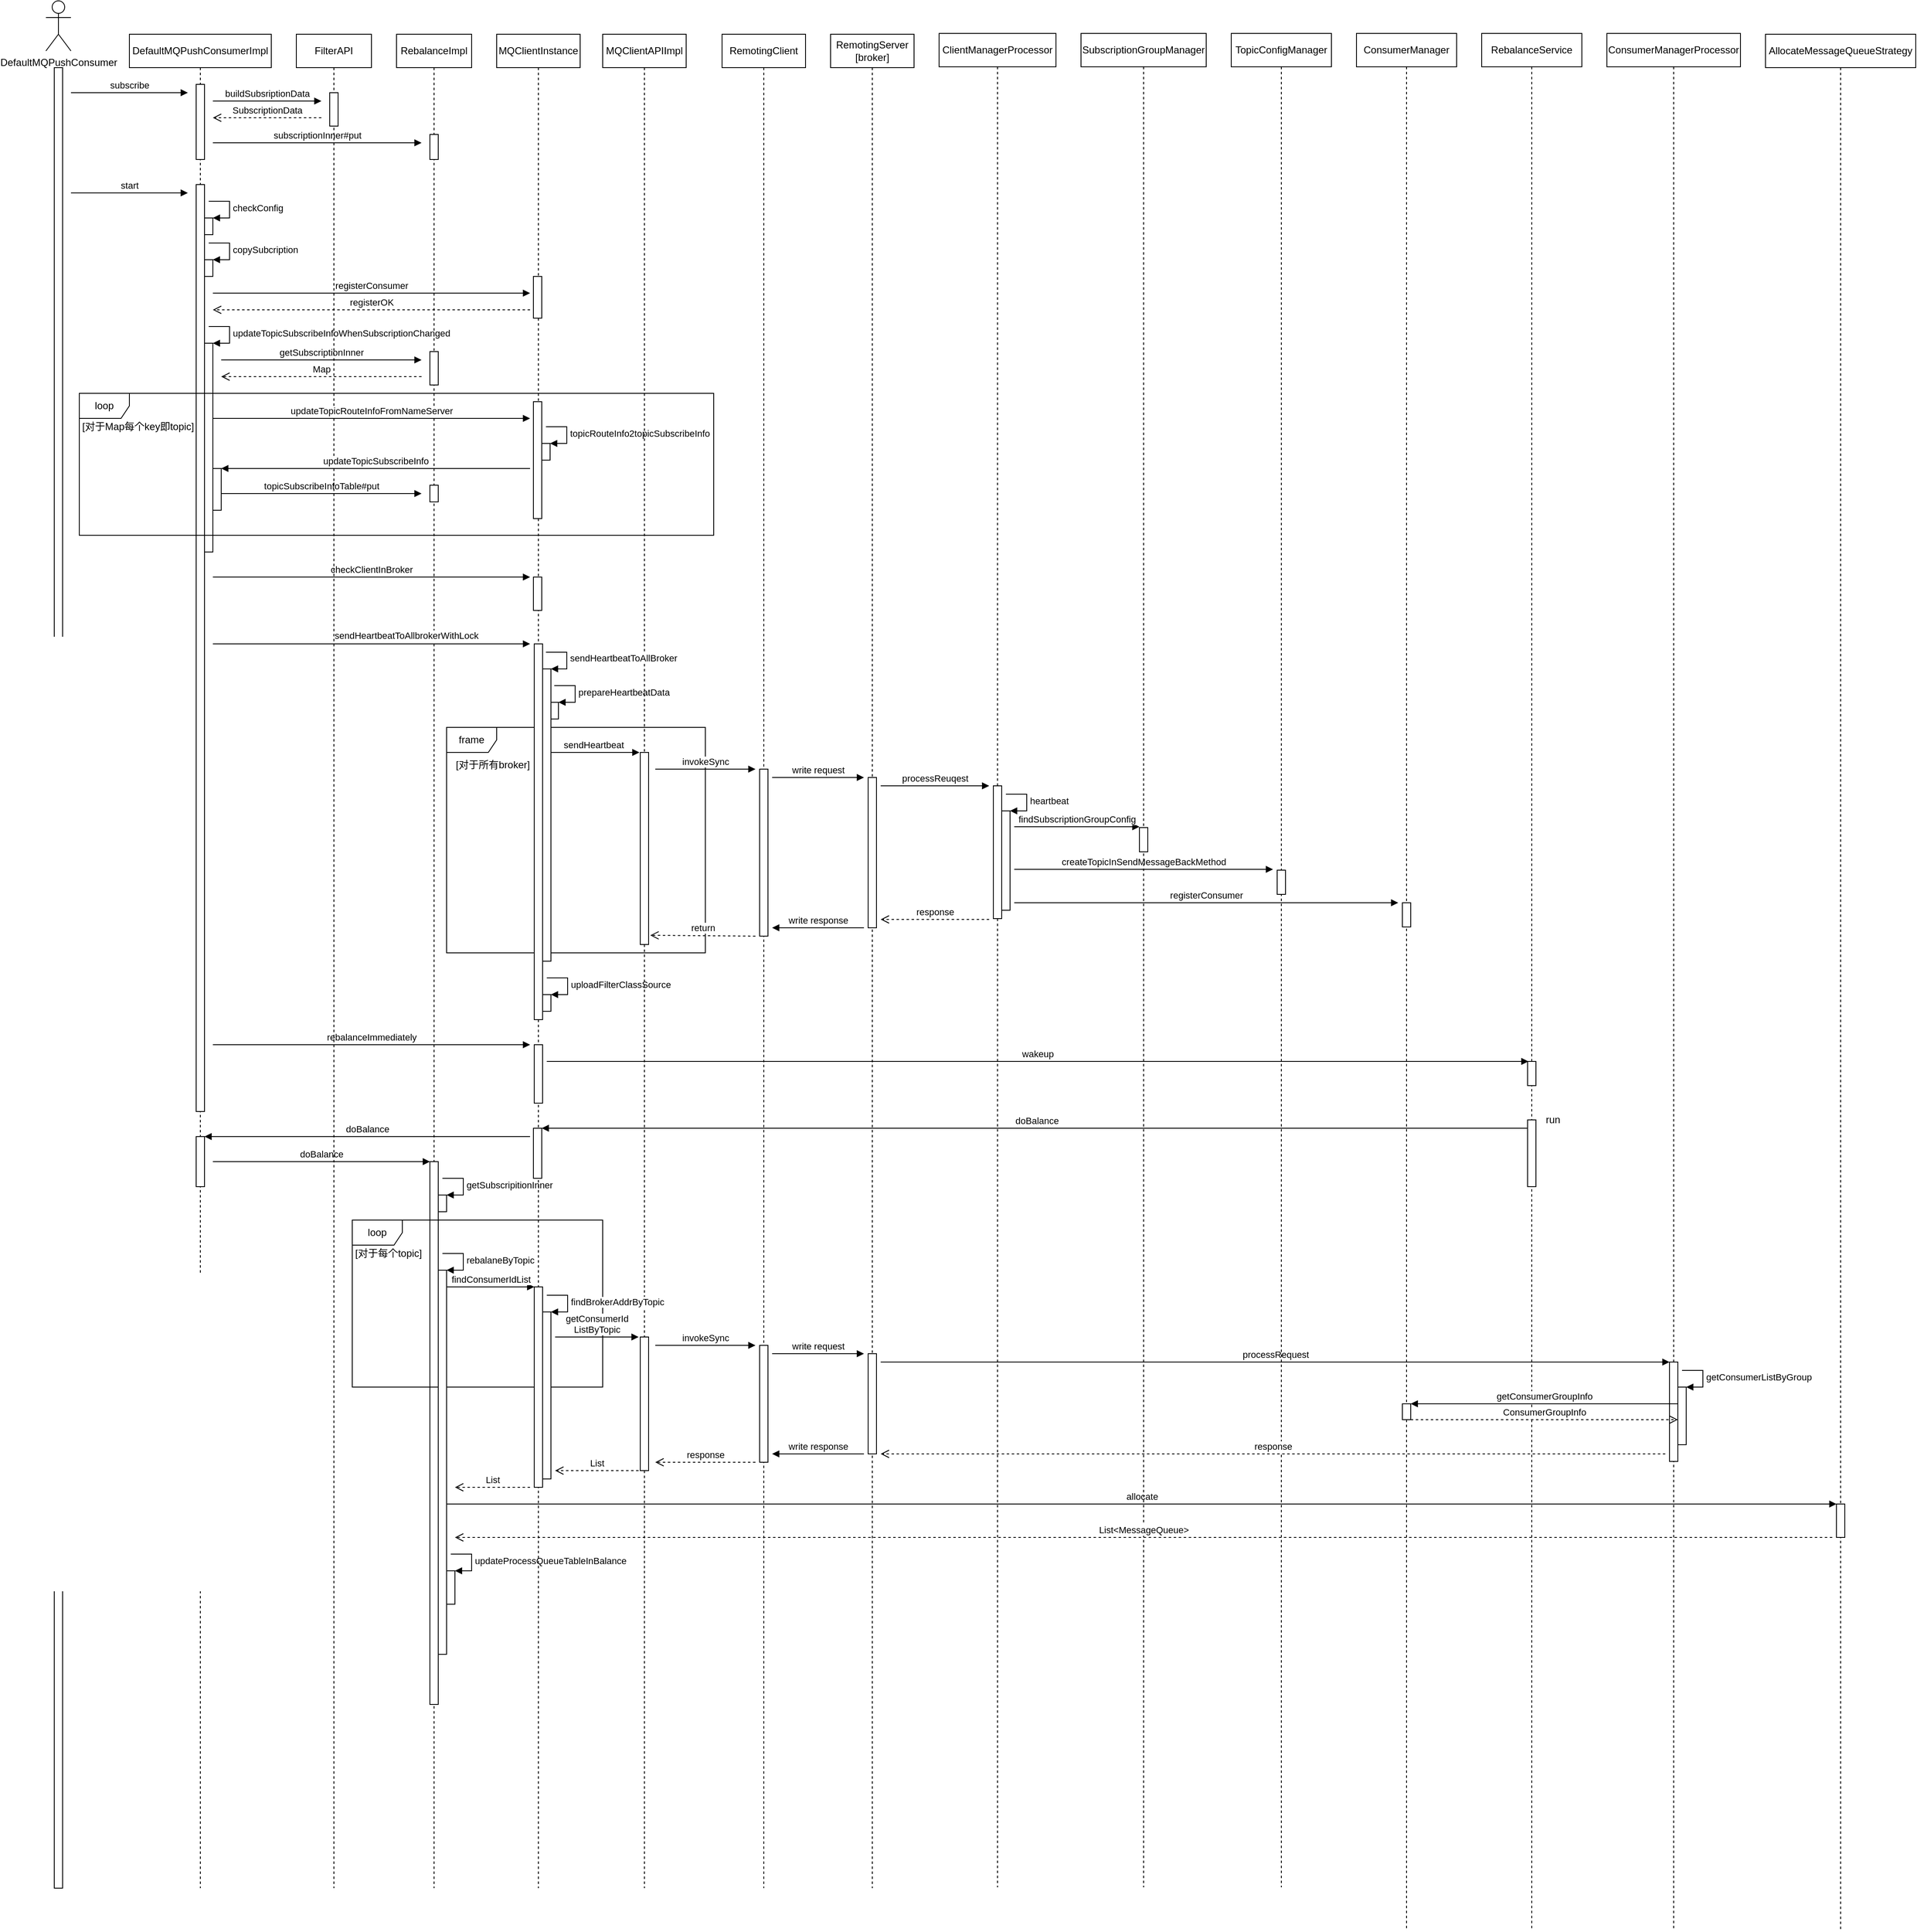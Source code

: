 <mxfile version="12.3.2" type="device" pages="1"><diagram id="qMrJ2ciNisaKHRZUccpr" name="Page-1"><mxGraphModel dx="946" dy="725" grid="1" gridSize="10" guides="1" tooltips="1" connect="1" arrows="1" fold="1" page="1" pageScale="1" pageWidth="827" pageHeight="1169" math="0" shadow="0"><root><mxCell id="0"/><mxCell id="1" parent="0"/><mxCell id="V65h1eaVJzSKXIZ4tf72-1" value="DefaultMQPushConsumer" style="shape=umlActor;verticalLabelPosition=bottom;labelBackgroundColor=#ffffff;verticalAlign=top;html=1;" vertex="1" parent="1"><mxGeometry x="60" y="20" width="30" height="60" as="geometry"/></mxCell><mxCell id="V65h1eaVJzSKXIZ4tf72-4" value="" style="html=1;points=[];perimeter=orthogonalPerimeter;" vertex="1" parent="1"><mxGeometry x="70" y="100" width="10" height="2180" as="geometry"/></mxCell><mxCell id="V65h1eaVJzSKXIZ4tf72-5" value="&lt;span style=&quot;white-space: nowrap ; background-color: rgb(255 , 255 , 255)&quot;&gt;DefaultMQPushConsumerImpl&lt;/span&gt;" style="shape=umlLifeline;perimeter=lifelinePerimeter;whiteSpace=wrap;html=1;container=1;collapsible=0;recursiveResize=0;outlineConnect=0;" vertex="1" parent="1"><mxGeometry x="160" y="60" width="170" height="2220" as="geometry"/></mxCell><mxCell id="V65h1eaVJzSKXIZ4tf72-7" value="" style="html=1;points=[];perimeter=orthogonalPerimeter;" vertex="1" parent="V65h1eaVJzSKXIZ4tf72-5"><mxGeometry x="80" y="60" width="10" height="90" as="geometry"/></mxCell><mxCell id="V65h1eaVJzSKXIZ4tf72-10" value="buildSubsriptionData" style="html=1;verticalAlign=bottom;endArrow=block;" edge="1" parent="V65h1eaVJzSKXIZ4tf72-5"><mxGeometry width="80" relative="1" as="geometry"><mxPoint x="100" y="80" as="sourcePoint"/><mxPoint x="230" y="80" as="targetPoint"/></mxGeometry></mxCell><mxCell id="V65h1eaVJzSKXIZ4tf72-11" value="SubscriptionData" style="html=1;verticalAlign=bottom;endArrow=open;dashed=1;endSize=8;" edge="1" parent="V65h1eaVJzSKXIZ4tf72-5"><mxGeometry relative="1" as="geometry"><mxPoint x="230" y="100" as="sourcePoint"/><mxPoint x="100" y="100" as="targetPoint"/></mxGeometry></mxCell><mxCell id="V65h1eaVJzSKXIZ4tf72-14" value="subscriptionInner#put" style="html=1;verticalAlign=bottom;endArrow=block;" edge="1" parent="V65h1eaVJzSKXIZ4tf72-5"><mxGeometry width="80" relative="1" as="geometry"><mxPoint x="100" y="130" as="sourcePoint"/><mxPoint x="350" y="130" as="targetPoint"/></mxGeometry></mxCell><mxCell id="V65h1eaVJzSKXIZ4tf72-15" value="" style="html=1;points=[];perimeter=orthogonalPerimeter;" vertex="1" parent="V65h1eaVJzSKXIZ4tf72-5"><mxGeometry x="80" y="180" width="10" height="1110" as="geometry"/></mxCell><mxCell id="V65h1eaVJzSKXIZ4tf72-17" value="" style="html=1;points=[];perimeter=orthogonalPerimeter;" vertex="1" parent="V65h1eaVJzSKXIZ4tf72-5"><mxGeometry x="90" y="220" width="10" height="20" as="geometry"/></mxCell><mxCell id="V65h1eaVJzSKXIZ4tf72-18" value="checkConfig" style="edgeStyle=orthogonalEdgeStyle;html=1;align=left;spacingLeft=2;endArrow=block;rounded=0;entryX=1;entryY=0;" edge="1" target="V65h1eaVJzSKXIZ4tf72-17" parent="V65h1eaVJzSKXIZ4tf72-5"><mxGeometry relative="1" as="geometry"><mxPoint x="95" y="200" as="sourcePoint"/><Array as="points"><mxPoint x="120" y="200"/></Array></mxGeometry></mxCell><mxCell id="V65h1eaVJzSKXIZ4tf72-19" value="" style="html=1;points=[];perimeter=orthogonalPerimeter;" vertex="1" parent="V65h1eaVJzSKXIZ4tf72-5"><mxGeometry x="90" y="270" width="10" height="20" as="geometry"/></mxCell><mxCell id="V65h1eaVJzSKXIZ4tf72-20" value="copySubcription" style="edgeStyle=orthogonalEdgeStyle;html=1;align=left;spacingLeft=2;endArrow=block;rounded=0;entryX=1;entryY=0;" edge="1" target="V65h1eaVJzSKXIZ4tf72-19" parent="V65h1eaVJzSKXIZ4tf72-5"><mxGeometry relative="1" as="geometry"><mxPoint x="95" y="250" as="sourcePoint"/><Array as="points"><mxPoint x="120" y="250"/></Array></mxGeometry></mxCell><mxCell id="V65h1eaVJzSKXIZ4tf72-27" value="registerConsumer" style="html=1;verticalAlign=bottom;endArrow=block;" edge="1" parent="V65h1eaVJzSKXIZ4tf72-5"><mxGeometry width="80" relative="1" as="geometry"><mxPoint x="100" y="310" as="sourcePoint"/><mxPoint x="480" y="310" as="targetPoint"/></mxGeometry></mxCell><mxCell id="V65h1eaVJzSKXIZ4tf72-29" value="" style="html=1;points=[];perimeter=orthogonalPerimeter;" vertex="1" parent="V65h1eaVJzSKXIZ4tf72-5"><mxGeometry x="90" y="370" width="10" height="250" as="geometry"/></mxCell><mxCell id="V65h1eaVJzSKXIZ4tf72-30" value="updateTopicSubscribeInfoWhenSubscriptionChanged" style="edgeStyle=orthogonalEdgeStyle;html=1;align=left;spacingLeft=2;endArrow=block;rounded=0;entryX=1;entryY=0;" edge="1" target="V65h1eaVJzSKXIZ4tf72-29" parent="V65h1eaVJzSKXIZ4tf72-5"><mxGeometry relative="1" as="geometry"><mxPoint x="95" y="350" as="sourcePoint"/><Array as="points"><mxPoint x="120" y="350"/></Array></mxGeometry></mxCell><mxCell id="V65h1eaVJzSKXIZ4tf72-32" value="getSubscriptionInner" style="html=1;verticalAlign=bottom;endArrow=block;" edge="1" parent="V65h1eaVJzSKXIZ4tf72-5"><mxGeometry width="80" relative="1" as="geometry"><mxPoint x="110" y="390" as="sourcePoint"/><mxPoint x="350" y="390" as="targetPoint"/></mxGeometry></mxCell><mxCell id="V65h1eaVJzSKXIZ4tf72-52" value="topicSubscribeInfoTable#put" style="html=1;verticalAlign=bottom;endArrow=block;" edge="1" parent="V65h1eaVJzSKXIZ4tf72-5"><mxGeometry width="80" relative="1" as="geometry"><mxPoint x="110" y="550" as="sourcePoint"/><mxPoint x="350" y="550" as="targetPoint"/></mxGeometry></mxCell><mxCell id="V65h1eaVJzSKXIZ4tf72-105" value="rebalanceImmediately" style="html=1;verticalAlign=bottom;endArrow=block;" edge="1" parent="V65h1eaVJzSKXIZ4tf72-5"><mxGeometry width="80" relative="1" as="geometry"><mxPoint x="100" y="1210" as="sourcePoint"/><mxPoint x="480" y="1210" as="targetPoint"/></mxGeometry></mxCell><mxCell id="V65h1eaVJzSKXIZ4tf72-107" value="&lt;span style=&quot;text-align: left&quot;&gt;checkClientInBroker&lt;/span&gt;" style="html=1;verticalAlign=bottom;endArrow=block;" edge="1" parent="V65h1eaVJzSKXIZ4tf72-5"><mxGeometry width="80" relative="1" as="geometry"><mxPoint x="100" y="650" as="sourcePoint"/><mxPoint x="480" y="650" as="targetPoint"/></mxGeometry></mxCell><mxCell id="V65h1eaVJzSKXIZ4tf72-119" value="" style="html=1;points=[];perimeter=orthogonalPerimeter;" vertex="1" parent="V65h1eaVJzSKXIZ4tf72-5"><mxGeometry x="80" y="1320" width="10" height="60" as="geometry"/></mxCell><mxCell id="V65h1eaVJzSKXIZ4tf72-120" value="doBalance" style="html=1;verticalAlign=bottom;endArrow=block;entryX=1;entryY=0;" edge="1" target="V65h1eaVJzSKXIZ4tf72-119" parent="V65h1eaVJzSKXIZ4tf72-5"><mxGeometry relative="1" as="geometry"><mxPoint x="480" y="1320" as="sourcePoint"/></mxGeometry></mxCell><mxCell id="V65h1eaVJzSKXIZ4tf72-123" value="doBalance" style="html=1;verticalAlign=bottom;endArrow=block;entryX=0;entryY=0;entryDx=0;entryDy=0;entryPerimeter=0;" edge="1" parent="V65h1eaVJzSKXIZ4tf72-5" target="V65h1eaVJzSKXIZ4tf72-122"><mxGeometry width="80" relative="1" as="geometry"><mxPoint x="100" y="1350" as="sourcePoint"/><mxPoint x="180" y="1350" as="targetPoint"/></mxGeometry></mxCell><mxCell id="V65h1eaVJzSKXIZ4tf72-6" value="subscribe" style="html=1;verticalAlign=bottom;endArrow=block;" edge="1" parent="1"><mxGeometry width="80" relative="1" as="geometry"><mxPoint x="90" y="130" as="sourcePoint"/><mxPoint x="230" y="130" as="targetPoint"/></mxGeometry></mxCell><mxCell id="V65h1eaVJzSKXIZ4tf72-8" value="&lt;span style=&quot;white-space: nowrap ; background-color: rgb(255 , 255 , 255)&quot;&gt;FilterAPI&lt;/span&gt;" style="shape=umlLifeline;perimeter=lifelinePerimeter;whiteSpace=wrap;html=1;container=1;collapsible=0;recursiveResize=0;outlineConnect=0;" vertex="1" parent="1"><mxGeometry x="360" y="60" width="90" height="2220" as="geometry"/></mxCell><mxCell id="V65h1eaVJzSKXIZ4tf72-9" value="" style="html=1;points=[];perimeter=orthogonalPerimeter;" vertex="1" parent="V65h1eaVJzSKXIZ4tf72-8"><mxGeometry x="40" y="70" width="10" height="40" as="geometry"/></mxCell><mxCell id="V65h1eaVJzSKXIZ4tf72-38" value="Map" style="html=1;verticalAlign=bottom;endArrow=open;dashed=1;endSize=8;" edge="1" parent="V65h1eaVJzSKXIZ4tf72-8"><mxGeometry relative="1" as="geometry"><mxPoint x="150" y="410" as="sourcePoint"/><mxPoint x="-90" y="410" as="targetPoint"/></mxGeometry></mxCell><mxCell id="V65h1eaVJzSKXIZ4tf72-12" value="&lt;span style=&quot;white-space: nowrap ; background-color: rgb(255 , 255 , 255)&quot;&gt;RebalanceImpl&lt;/span&gt;" style="shape=umlLifeline;perimeter=lifelinePerimeter;whiteSpace=wrap;html=1;container=1;collapsible=0;recursiveResize=0;outlineConnect=0;" vertex="1" parent="1"><mxGeometry x="480" y="60" width="90" height="2220" as="geometry"/></mxCell><mxCell id="V65h1eaVJzSKXIZ4tf72-13" value="" style="html=1;points=[];perimeter=orthogonalPerimeter;" vertex="1" parent="V65h1eaVJzSKXIZ4tf72-12"><mxGeometry x="40" y="120" width="10" height="30" as="geometry"/></mxCell><mxCell id="V65h1eaVJzSKXIZ4tf72-28" value="registerOK" style="html=1;verticalAlign=bottom;endArrow=open;dashed=1;endSize=8;" edge="1" parent="V65h1eaVJzSKXIZ4tf72-12"><mxGeometry relative="1" as="geometry"><mxPoint x="160" y="330" as="sourcePoint"/><mxPoint x="-220" y="330" as="targetPoint"/></mxGeometry></mxCell><mxCell id="V65h1eaVJzSKXIZ4tf72-31" value="" style="html=1;points=[];perimeter=orthogonalPerimeter;" vertex="1" parent="V65h1eaVJzSKXIZ4tf72-12"><mxGeometry x="40" y="380" width="10" height="40" as="geometry"/></mxCell><mxCell id="V65h1eaVJzSKXIZ4tf72-51" value="" style="html=1;points=[];perimeter=orthogonalPerimeter;" vertex="1" parent="V65h1eaVJzSKXIZ4tf72-12"><mxGeometry x="40" y="540" width="10" height="20" as="geometry"/></mxCell><mxCell id="V65h1eaVJzSKXIZ4tf72-122" value="" style="html=1;points=[];perimeter=orthogonalPerimeter;" vertex="1" parent="V65h1eaVJzSKXIZ4tf72-12"><mxGeometry x="40" y="1350" width="10" height="650" as="geometry"/></mxCell><mxCell id="V65h1eaVJzSKXIZ4tf72-124" value="" style="html=1;points=[];perimeter=orthogonalPerimeter;" vertex="1" parent="V65h1eaVJzSKXIZ4tf72-12"><mxGeometry x="50" y="1390" width="10" height="20" as="geometry"/></mxCell><mxCell id="V65h1eaVJzSKXIZ4tf72-125" value="getSubscripitionInner" style="edgeStyle=orthogonalEdgeStyle;html=1;align=left;spacingLeft=2;endArrow=block;rounded=0;entryX=1;entryY=0;" edge="1" target="V65h1eaVJzSKXIZ4tf72-124" parent="V65h1eaVJzSKXIZ4tf72-12"><mxGeometry relative="1" as="geometry"><mxPoint x="55" y="1370" as="sourcePoint"/><Array as="points"><mxPoint x="80" y="1370"/></Array></mxGeometry></mxCell><mxCell id="V65h1eaVJzSKXIZ4tf72-154" value="List" style="html=1;verticalAlign=bottom;endArrow=open;dashed=1;endSize=8;" edge="1" parent="V65h1eaVJzSKXIZ4tf72-12"><mxGeometry relative="1" as="geometry"><mxPoint x="160" y="1740" as="sourcePoint"/><mxPoint x="70" y="1740" as="targetPoint"/></mxGeometry></mxCell><mxCell id="V65h1eaVJzSKXIZ4tf72-160" value="allocate" style="html=1;verticalAlign=bottom;endArrow=block;entryX=0;entryY=0;entryDx=0;entryDy=0;entryPerimeter=0;" edge="1" parent="V65h1eaVJzSKXIZ4tf72-12" target="V65h1eaVJzSKXIZ4tf72-159"><mxGeometry width="80" relative="1" as="geometry"><mxPoint x="60" y="1760" as="sourcePoint"/><mxPoint x="1720" y="1760" as="targetPoint"/></mxGeometry></mxCell><mxCell id="V65h1eaVJzSKXIZ4tf72-162" value="" style="html=1;points=[];perimeter=orthogonalPerimeter;" vertex="1" parent="V65h1eaVJzSKXIZ4tf72-12"><mxGeometry x="60" y="1840" width="10" height="40" as="geometry"/></mxCell><mxCell id="V65h1eaVJzSKXIZ4tf72-163" value="updateProcessQueueTableInBalance" style="edgeStyle=orthogonalEdgeStyle;html=1;align=left;spacingLeft=2;endArrow=block;rounded=0;entryX=1;entryY=0;" edge="1" target="V65h1eaVJzSKXIZ4tf72-162" parent="V65h1eaVJzSKXIZ4tf72-12"><mxGeometry relative="1" as="geometry"><mxPoint x="65" y="1820" as="sourcePoint"/><Array as="points"><mxPoint x="90" y="1820"/></Array></mxGeometry></mxCell><mxCell id="V65h1eaVJzSKXIZ4tf72-16" value="start" style="html=1;verticalAlign=bottom;endArrow=block;" edge="1" parent="1"><mxGeometry width="80" relative="1" as="geometry"><mxPoint x="90" y="250" as="sourcePoint"/><mxPoint x="230" y="250" as="targetPoint"/></mxGeometry></mxCell><mxCell id="V65h1eaVJzSKXIZ4tf72-22" value="&lt;span style=&quot;white-space: nowrap ; background-color: rgb(255 , 255 , 255)&quot;&gt;MQClientInstance&lt;/span&gt;" style="shape=umlLifeline;perimeter=lifelinePerimeter;whiteSpace=wrap;html=1;container=1;collapsible=0;recursiveResize=0;outlineConnect=0;" vertex="1" parent="1"><mxGeometry x="600" y="60" width="100" height="2220" as="geometry"/></mxCell><mxCell id="V65h1eaVJzSKXIZ4tf72-26" value="" style="html=1;points=[];perimeter=orthogonalPerimeter;" vertex="1" parent="V65h1eaVJzSKXIZ4tf72-22"><mxGeometry x="44" y="290" width="10" height="50" as="geometry"/></mxCell><mxCell id="V65h1eaVJzSKXIZ4tf72-40" value="" style="html=1;points=[];perimeter=orthogonalPerimeter;" vertex="1" parent="V65h1eaVJzSKXIZ4tf72-22"><mxGeometry x="44" y="440" width="10" height="140" as="geometry"/></mxCell><mxCell id="V65h1eaVJzSKXIZ4tf72-42" value="" style="html=1;points=[];perimeter=orthogonalPerimeter;" vertex="1" parent="V65h1eaVJzSKXIZ4tf72-22"><mxGeometry x="54" y="490" width="10" height="20" as="geometry"/></mxCell><mxCell id="V65h1eaVJzSKXIZ4tf72-43" value="topicRouteInfo2topicSubscribeInfo" style="edgeStyle=orthogonalEdgeStyle;html=1;align=left;spacingLeft=2;endArrow=block;rounded=0;entryX=1;entryY=0;" edge="1" target="V65h1eaVJzSKXIZ4tf72-42" parent="V65h1eaVJzSKXIZ4tf72-22"><mxGeometry relative="1" as="geometry"><mxPoint x="59" y="470" as="sourcePoint"/><Array as="points"><mxPoint x="84" y="470"/></Array></mxGeometry></mxCell><mxCell id="V65h1eaVJzSKXIZ4tf72-97" value="" style="html=1;points=[];perimeter=orthogonalPerimeter;" vertex="1" parent="V65h1eaVJzSKXIZ4tf72-22"><mxGeometry x="64" y="800" width="10" height="20" as="geometry"/></mxCell><mxCell id="V65h1eaVJzSKXIZ4tf72-98" value="prepareHeartbeatData" style="edgeStyle=orthogonalEdgeStyle;html=1;align=left;spacingLeft=2;endArrow=block;rounded=0;entryX=1;entryY=0;" edge="1" target="V65h1eaVJzSKXIZ4tf72-97" parent="V65h1eaVJzSKXIZ4tf72-22"><mxGeometry relative="1" as="geometry"><mxPoint x="69" y="780" as="sourcePoint"/><Array as="points"><mxPoint x="94" y="780"/></Array></mxGeometry></mxCell><mxCell id="V65h1eaVJzSKXIZ4tf72-99" value="" style="html=1;points=[];perimeter=orthogonalPerimeter;" vertex="1" parent="V65h1eaVJzSKXIZ4tf72-22"><mxGeometry x="55" y="1150" width="10" height="20" as="geometry"/></mxCell><mxCell id="V65h1eaVJzSKXIZ4tf72-100" value="uploadFilterClassSource" style="edgeStyle=orthogonalEdgeStyle;html=1;align=left;spacingLeft=2;endArrow=block;rounded=0;entryX=1;entryY=0;" edge="1" target="V65h1eaVJzSKXIZ4tf72-99" parent="V65h1eaVJzSKXIZ4tf72-22"><mxGeometry relative="1" as="geometry"><mxPoint x="60" y="1130" as="sourcePoint"/><Array as="points"><mxPoint x="85" y="1130"/></Array></mxGeometry></mxCell><mxCell id="V65h1eaVJzSKXIZ4tf72-103" value="" style="html=1;points=[];perimeter=orthogonalPerimeter;" vertex="1" parent="V65h1eaVJzSKXIZ4tf72-22"><mxGeometry x="45" y="1210" width="10" height="70" as="geometry"/></mxCell><mxCell id="V65h1eaVJzSKXIZ4tf72-106" value="" style="html=1;points=[];perimeter=orthogonalPerimeter;" vertex="1" parent="V65h1eaVJzSKXIZ4tf72-22"><mxGeometry x="44" y="650" width="10" height="40" as="geometry"/></mxCell><mxCell id="V65h1eaVJzSKXIZ4tf72-111" value="wakeup" style="html=1;verticalAlign=bottom;endArrow=block;" edge="1" parent="V65h1eaVJzSKXIZ4tf72-22"><mxGeometry width="80" relative="1" as="geometry"><mxPoint x="60" y="1230" as="sourcePoint"/><mxPoint x="1236" y="1230" as="targetPoint"/></mxGeometry></mxCell><mxCell id="V65h1eaVJzSKXIZ4tf72-116" value="" style="html=1;points=[];perimeter=orthogonalPerimeter;" vertex="1" parent="V65h1eaVJzSKXIZ4tf72-22"><mxGeometry x="44" y="1310" width="10" height="60" as="geometry"/></mxCell><mxCell id="V65h1eaVJzSKXIZ4tf72-117" value="doBalance" style="html=1;verticalAlign=bottom;endArrow=block;entryX=1;entryY=0;" edge="1" target="V65h1eaVJzSKXIZ4tf72-116" parent="V65h1eaVJzSKXIZ4tf72-22"><mxGeometry relative="1" as="geometry"><mxPoint x="1239" y="1310" as="sourcePoint"/></mxGeometry></mxCell><mxCell id="V65h1eaVJzSKXIZ4tf72-153" value="List" style="html=1;verticalAlign=bottom;endArrow=open;dashed=1;endSize=8;" edge="1" parent="V65h1eaVJzSKXIZ4tf72-22"><mxGeometry relative="1" as="geometry"><mxPoint x="170" y="1720" as="sourcePoint"/><mxPoint x="70" y="1720" as="targetPoint"/></mxGeometry></mxCell><mxCell id="V65h1eaVJzSKXIZ4tf72-24" value="&lt;span style=&quot;white-space: nowrap ; background-color: rgb(255 , 255 , 255)&quot;&gt;MQClientAPIImpl&lt;/span&gt;" style="shape=umlLifeline;perimeter=lifelinePerimeter;whiteSpace=wrap;html=1;container=1;collapsible=0;recursiveResize=0;outlineConnect=0;" vertex="1" parent="1"><mxGeometry x="727" y="60" width="100" height="2220" as="geometry"/></mxCell><mxCell id="V65h1eaVJzSKXIZ4tf72-134" value="" style="html=1;points=[];perimeter=orthogonalPerimeter;" vertex="1" parent="V65h1eaVJzSKXIZ4tf72-24"><mxGeometry x="45" y="1560" width="10" height="160" as="geometry"/></mxCell><mxCell id="V65h1eaVJzSKXIZ4tf72-141" value="invokeSync" style="html=1;verticalAlign=bottom;endArrow=block;" edge="1" parent="V65h1eaVJzSKXIZ4tf72-24"><mxGeometry width="80" relative="1" as="geometry"><mxPoint x="63" y="1570" as="sourcePoint"/><mxPoint x="183" y="1570" as="targetPoint"/></mxGeometry></mxCell><mxCell id="V65h1eaVJzSKXIZ4tf72-25" value="&lt;span style=&quot;white-space: nowrap ; background-color: rgb(255 , 255 , 255)&quot;&gt;RemotingClient&lt;/span&gt;" style="shape=umlLifeline;perimeter=lifelinePerimeter;whiteSpace=wrap;html=1;container=1;collapsible=0;recursiveResize=0;outlineConnect=0;" vertex="1" parent="1"><mxGeometry x="870" y="60" width="100" height="2220" as="geometry"/></mxCell><mxCell id="V65h1eaVJzSKXIZ4tf72-70" value="" style="html=1;points=[];perimeter=orthogonalPerimeter;" vertex="1" parent="V65h1eaVJzSKXIZ4tf72-25"><mxGeometry x="45" y="880" width="10" height="200" as="geometry"/></mxCell><mxCell id="V65h1eaVJzSKXIZ4tf72-73" value="write request" style="html=1;verticalAlign=bottom;endArrow=block;" edge="1" parent="V65h1eaVJzSKXIZ4tf72-25"><mxGeometry width="80" relative="1" as="geometry"><mxPoint x="60" y="890" as="sourcePoint"/><mxPoint x="170" y="890" as="targetPoint"/></mxGeometry></mxCell><mxCell id="V65h1eaVJzSKXIZ4tf72-93" value="write response" style="html=1;verticalAlign=bottom;endArrow=block;" edge="1" parent="V65h1eaVJzSKXIZ4tf72-25"><mxGeometry width="80" relative="1" as="geometry"><mxPoint x="170" y="1070" as="sourcePoint"/><mxPoint x="60" y="1070" as="targetPoint"/></mxGeometry></mxCell><mxCell id="V65h1eaVJzSKXIZ4tf72-140" value="" style="html=1;points=[];perimeter=orthogonalPerimeter;" vertex="1" parent="V65h1eaVJzSKXIZ4tf72-25"><mxGeometry x="45" y="1570" width="10" height="140" as="geometry"/></mxCell><mxCell id="V65h1eaVJzSKXIZ4tf72-143" value="write request" style="html=1;verticalAlign=bottom;endArrow=block;" edge="1" parent="V65h1eaVJzSKXIZ4tf72-25"><mxGeometry width="80" relative="1" as="geometry"><mxPoint x="60" y="1580" as="sourcePoint"/><mxPoint x="170" y="1580" as="targetPoint"/></mxGeometry></mxCell><mxCell id="V65h1eaVJzSKXIZ4tf72-151" value="write response" style="html=1;verticalAlign=bottom;endArrow=block;" edge="1" parent="V65h1eaVJzSKXIZ4tf72-25"><mxGeometry width="80" relative="1" as="geometry"><mxPoint x="170" y="1700" as="sourcePoint"/><mxPoint x="60" y="1700" as="targetPoint"/></mxGeometry></mxCell><mxCell id="V65h1eaVJzSKXIZ4tf72-37" value="loop" style="shape=umlFrame;whiteSpace=wrap;html=1;" vertex="1" parent="1"><mxGeometry x="100" y="490" width="760" height="170" as="geometry"/></mxCell><mxCell id="V65h1eaVJzSKXIZ4tf72-39" value="[对于Map每个key即topic]" style="text;html=1;align=center;verticalAlign=middle;resizable=0;points=[];;autosize=1;" vertex="1" parent="1"><mxGeometry x="95" y="520" width="150" height="20" as="geometry"/></mxCell><mxCell id="V65h1eaVJzSKXIZ4tf72-41" value="updateTopicRouteInfoFromNameServer" style="html=1;verticalAlign=bottom;endArrow=block;" edge="1" parent="1"><mxGeometry width="80" relative="1" as="geometry"><mxPoint x="260" y="520" as="sourcePoint"/><mxPoint x="640" y="520" as="targetPoint"/></mxGeometry></mxCell><mxCell id="V65h1eaVJzSKXIZ4tf72-48" value="" style="html=1;points=[];perimeter=orthogonalPerimeter;" vertex="1" parent="1"><mxGeometry x="260" y="580" width="10" height="50" as="geometry"/></mxCell><mxCell id="V65h1eaVJzSKXIZ4tf72-49" value="updateTopicSubscribeInfo" style="html=1;verticalAlign=bottom;endArrow=block;entryX=1;entryY=0;" edge="1" target="V65h1eaVJzSKXIZ4tf72-48" parent="1"><mxGeometry relative="1" as="geometry"><mxPoint x="640" y="580" as="sourcePoint"/></mxGeometry></mxCell><mxCell id="V65h1eaVJzSKXIZ4tf72-65" value="frame" style="shape=umlFrame;whiteSpace=wrap;html=1;" vertex="1" parent="1"><mxGeometry x="540" y="890" width="310" height="270" as="geometry"/></mxCell><mxCell id="V65h1eaVJzSKXIZ4tf72-66" value="[对于所有broker]" style="text;html=1;align=center;verticalAlign=middle;resizable=0;points=[];;autosize=1;" vertex="1" parent="1"><mxGeometry x="545" y="925" width="100" height="20" as="geometry"/></mxCell><mxCell id="V65h1eaVJzSKXIZ4tf72-67" value="" style="html=1;points=[];perimeter=orthogonalPerimeter;" vertex="1" parent="1"><mxGeometry x="772" y="920" width="10" height="230" as="geometry"/></mxCell><mxCell id="V65h1eaVJzSKXIZ4tf72-68" value="sendHeartbeat" style="html=1;verticalAlign=bottom;endArrow=block;" edge="1" parent="1"><mxGeometry width="80" relative="1" as="geometry"><mxPoint x="660" y="920" as="sourcePoint"/><mxPoint x="771" y="920" as="targetPoint"/></mxGeometry></mxCell><mxCell id="V65h1eaVJzSKXIZ4tf72-69" value="&lt;span style=&quot;white-space: nowrap ; background-color: rgb(255 , 255 , 255)&quot;&gt;RemotingServer&lt;br&gt;[broker]&lt;br&gt;&lt;/span&gt;" style="shape=umlLifeline;perimeter=lifelinePerimeter;whiteSpace=wrap;html=1;container=1;collapsible=0;recursiveResize=0;outlineConnect=0;" vertex="1" parent="1"><mxGeometry x="1000" y="60" width="100" height="2220" as="geometry"/></mxCell><mxCell id="V65h1eaVJzSKXIZ4tf72-72" value="" style="html=1;points=[];perimeter=orthogonalPerimeter;" vertex="1" parent="V65h1eaVJzSKXIZ4tf72-69"><mxGeometry x="45" y="890" width="10" height="180" as="geometry"/></mxCell><mxCell id="V65h1eaVJzSKXIZ4tf72-76" value="processReuqest" style="html=1;verticalAlign=bottom;endArrow=block;" edge="1" parent="V65h1eaVJzSKXIZ4tf72-69"><mxGeometry width="80" relative="1" as="geometry"><mxPoint x="60" y="900" as="sourcePoint"/><mxPoint x="190" y="900" as="targetPoint"/></mxGeometry></mxCell><mxCell id="V65h1eaVJzSKXIZ4tf72-142" value="" style="html=1;points=[];perimeter=orthogonalPerimeter;" vertex="1" parent="V65h1eaVJzSKXIZ4tf72-69"><mxGeometry x="45" y="1580" width="10" height="120" as="geometry"/></mxCell><mxCell id="V65h1eaVJzSKXIZ4tf72-144" value="processRequest" style="html=1;verticalAlign=bottom;endArrow=block;entryX=0;entryY=0;entryDx=0;entryDy=0;entryPerimeter=0;" edge="1" parent="V65h1eaVJzSKXIZ4tf72-69" target="V65h1eaVJzSKXIZ4tf72-139"><mxGeometry width="80" relative="1" as="geometry"><mxPoint x="60" y="1590" as="sourcePoint"/><mxPoint x="1009" y="1590" as="targetPoint"/></mxGeometry></mxCell><mxCell id="V65h1eaVJzSKXIZ4tf72-71" value="invokeSync" style="html=1;verticalAlign=bottom;endArrow=block;" edge="1" parent="1"><mxGeometry width="80" relative="1" as="geometry"><mxPoint x="790" y="940" as="sourcePoint"/><mxPoint x="910" y="940" as="targetPoint"/></mxGeometry></mxCell><mxCell id="V65h1eaVJzSKXIZ4tf72-74" value="&lt;span style=&quot;white-space: nowrap ; background-color: rgb(255 , 255 , 255)&quot;&gt;ClientManagerProcessor&lt;br&gt;&lt;/span&gt;" style="shape=umlLifeline;perimeter=lifelinePerimeter;whiteSpace=wrap;html=1;container=1;collapsible=0;recursiveResize=0;outlineConnect=0;" vertex="1" parent="1"><mxGeometry x="1130" y="59" width="140" height="2220" as="geometry"/></mxCell><mxCell id="V65h1eaVJzSKXIZ4tf72-75" value="" style="html=1;points=[];perimeter=orthogonalPerimeter;" vertex="1" parent="V65h1eaVJzSKXIZ4tf72-74"><mxGeometry x="65" y="901" width="10" height="159" as="geometry"/></mxCell><mxCell id="V65h1eaVJzSKXIZ4tf72-77" value="" style="html=1;points=[];perimeter=orthogonalPerimeter;" vertex="1" parent="V65h1eaVJzSKXIZ4tf72-74"><mxGeometry x="75" y="931" width="10" height="119" as="geometry"/></mxCell><mxCell id="V65h1eaVJzSKXIZ4tf72-78" value="heartbeat" style="edgeStyle=orthogonalEdgeStyle;html=1;align=left;spacingLeft=2;endArrow=block;rounded=0;entryX=1;entryY=0;" edge="1" target="V65h1eaVJzSKXIZ4tf72-77" parent="V65h1eaVJzSKXIZ4tf72-74"><mxGeometry relative="1" as="geometry"><mxPoint x="80" y="911" as="sourcePoint"/><Array as="points"><mxPoint x="105" y="911"/></Array></mxGeometry></mxCell><mxCell id="V65h1eaVJzSKXIZ4tf72-85" value="findSubscriptionGroupConfig" style="html=1;verticalAlign=bottom;endArrow=block;" edge="1" parent="V65h1eaVJzSKXIZ4tf72-74"><mxGeometry width="80" relative="1" as="geometry"><mxPoint x="90" y="950" as="sourcePoint"/><mxPoint x="240" y="950" as="targetPoint"/></mxGeometry></mxCell><mxCell id="V65h1eaVJzSKXIZ4tf72-88" value="createTopicInSendMessageBackMethod" style="html=1;verticalAlign=bottom;endArrow=block;" edge="1" parent="V65h1eaVJzSKXIZ4tf72-74"><mxGeometry width="80" relative="1" as="geometry"><mxPoint x="90" y="1001" as="sourcePoint"/><mxPoint x="400" y="1001" as="targetPoint"/></mxGeometry></mxCell><mxCell id="V65h1eaVJzSKXIZ4tf72-91" value="registerConsumer" style="html=1;verticalAlign=bottom;endArrow=block;" edge="1" parent="V65h1eaVJzSKXIZ4tf72-74"><mxGeometry width="80" relative="1" as="geometry"><mxPoint x="90" y="1041" as="sourcePoint"/><mxPoint x="550" y="1041" as="targetPoint"/></mxGeometry></mxCell><mxCell id="V65h1eaVJzSKXIZ4tf72-79" value="&lt;span style=&quot;white-space: nowrap ; background-color: rgb(255 , 255 , 255)&quot;&gt;SubscriptionGroupManager&lt;br&gt;&lt;/span&gt;" style="shape=umlLifeline;perimeter=lifelinePerimeter;whiteSpace=wrap;html=1;container=1;collapsible=0;recursiveResize=0;outlineConnect=0;" vertex="1" parent="1"><mxGeometry x="1300" y="59" width="150" height="2220" as="geometry"/></mxCell><mxCell id="V65h1eaVJzSKXIZ4tf72-84" value="" style="html=1;points=[];perimeter=orthogonalPerimeter;" vertex="1" parent="V65h1eaVJzSKXIZ4tf72-79"><mxGeometry x="70" y="951" width="10" height="29" as="geometry"/></mxCell><mxCell id="V65h1eaVJzSKXIZ4tf72-83" value="&lt;span style=&quot;white-space: nowrap ; background-color: rgb(255 , 255 , 255)&quot;&gt;ConsumerManager&lt;br&gt;&lt;/span&gt;" style="shape=umlLifeline;perimeter=lifelinePerimeter;whiteSpace=wrap;html=1;container=1;collapsible=0;recursiveResize=0;outlineConnect=0;" vertex="1" parent="1"><mxGeometry x="1630" y="59" width="120" height="2271" as="geometry"/></mxCell><mxCell id="V65h1eaVJzSKXIZ4tf72-89" value="" style="html=1;points=[];perimeter=orthogonalPerimeter;" vertex="1" parent="V65h1eaVJzSKXIZ4tf72-83"><mxGeometry x="55" y="1041" width="10" height="29" as="geometry"/></mxCell><mxCell id="V65h1eaVJzSKXIZ4tf72-147" value="" style="html=1;points=[];perimeter=orthogonalPerimeter;" vertex="1" parent="V65h1eaVJzSKXIZ4tf72-83"><mxGeometry x="55" y="1641" width="10" height="19" as="geometry"/></mxCell><mxCell id="V65h1eaVJzSKXIZ4tf72-86" value="&lt;span style=&quot;white-space: nowrap ; background-color: rgb(255 , 255 , 255)&quot;&gt;TopicConfigManager&lt;br&gt;&lt;/span&gt;" style="shape=umlLifeline;perimeter=lifelinePerimeter;whiteSpace=wrap;html=1;container=1;collapsible=0;recursiveResize=0;outlineConnect=0;" vertex="1" parent="1"><mxGeometry x="1480" y="59" width="120" height="2220" as="geometry"/></mxCell><mxCell id="V65h1eaVJzSKXIZ4tf72-87" value="" style="html=1;points=[];perimeter=orthogonalPerimeter;" vertex="1" parent="V65h1eaVJzSKXIZ4tf72-86"><mxGeometry x="55" y="1002" width="10" height="29" as="geometry"/></mxCell><mxCell id="V65h1eaVJzSKXIZ4tf72-92" value="response" style="html=1;verticalAlign=bottom;endArrow=open;dashed=1;endSize=8;" edge="1" parent="1"><mxGeometry relative="1" as="geometry"><mxPoint x="1190" y="1120" as="sourcePoint"/><mxPoint x="1060" y="1120" as="targetPoint"/></mxGeometry></mxCell><mxCell id="V65h1eaVJzSKXIZ4tf72-94" value="return" style="html=1;verticalAlign=bottom;endArrow=open;dashed=1;endSize=8;entryX=1.2;entryY=0.952;entryDx=0;entryDy=0;entryPerimeter=0;" edge="1" parent="1" target="V65h1eaVJzSKXIZ4tf72-67"><mxGeometry relative="1" as="geometry"><mxPoint x="910" y="1140" as="sourcePoint"/><mxPoint x="830" y="1140" as="targetPoint"/></mxGeometry></mxCell><mxCell id="V65h1eaVJzSKXIZ4tf72-55" value="" style="html=1;points=[];perimeter=orthogonalPerimeter;" vertex="1" parent="1"><mxGeometry x="645" y="790" width="10" height="450" as="geometry"/></mxCell><mxCell id="V65h1eaVJzSKXIZ4tf72-58" value="sendHeartbeatToAllbrokerWithLock" style="edgeStyle=orthogonalEdgeStyle;html=1;align=left;spacingLeft=2;endArrow=block;rounded=0;" edge="1" parent="1"><mxGeometry x="-0.253" y="10" relative="1" as="geometry"><mxPoint x="260" y="790" as="sourcePoint"/><Array as="points"><mxPoint x="284.5" y="789.5"/></Array><mxPoint x="640" y="790" as="targetPoint"/><mxPoint as="offset"/></mxGeometry></mxCell><mxCell id="V65h1eaVJzSKXIZ4tf72-95" value="" style="html=1;points=[];perimeter=orthogonalPerimeter;" vertex="1" parent="1"><mxGeometry x="655" y="820" width="10" height="350" as="geometry"/></mxCell><mxCell id="V65h1eaVJzSKXIZ4tf72-96" value="sendHeartbeatToAllBroker" style="edgeStyle=orthogonalEdgeStyle;html=1;align=left;spacingLeft=2;endArrow=block;rounded=0;entryX=1;entryY=0;" edge="1" target="V65h1eaVJzSKXIZ4tf72-95" parent="1"><mxGeometry relative="1" as="geometry"><mxPoint x="659" y="800" as="sourcePoint"/><Array as="points"><mxPoint x="684" y="800"/></Array></mxGeometry></mxCell><mxCell id="V65h1eaVJzSKXIZ4tf72-109" value="&lt;span style=&quot;white-space: nowrap ; background-color: rgb(255 , 255 , 255)&quot;&gt;RebalanceService&lt;br&gt;&lt;/span&gt;" style="shape=umlLifeline;perimeter=lifelinePerimeter;whiteSpace=wrap;html=1;container=1;collapsible=0;recursiveResize=0;outlineConnect=0;" vertex="1" parent="1"><mxGeometry x="1780" y="59" width="120" height="2271" as="geometry"/></mxCell><mxCell id="V65h1eaVJzSKXIZ4tf72-110" value="" style="html=1;points=[];perimeter=orthogonalPerimeter;" vertex="1" parent="V65h1eaVJzSKXIZ4tf72-109"><mxGeometry x="55" y="1231" width="10" height="29" as="geometry"/></mxCell><mxCell id="V65h1eaVJzSKXIZ4tf72-114" value="" style="html=1;points=[];perimeter=orthogonalPerimeter;" vertex="1" parent="V65h1eaVJzSKXIZ4tf72-109"><mxGeometry x="55" y="1301" width="10" height="80" as="geometry"/></mxCell><mxCell id="V65h1eaVJzSKXIZ4tf72-115" value="run" style="text;html=1;align=center;verticalAlign=middle;resizable=0;points=[];;autosize=1;" vertex="1" parent="1"><mxGeometry x="1850" y="1350" width="30" height="20" as="geometry"/></mxCell><mxCell id="V65h1eaVJzSKXIZ4tf72-126" value="loop" style="shape=umlFrame;whiteSpace=wrap;html=1;" vertex="1" parent="1"><mxGeometry x="427" y="1480" width="300" height="200" as="geometry"/></mxCell><mxCell id="V65h1eaVJzSKXIZ4tf72-127" value="[对于每个topic]" style="text;html=1;align=center;verticalAlign=middle;resizable=0;points=[];;autosize=1;" vertex="1" parent="1"><mxGeometry x="420" y="1510" width="100" height="20" as="geometry"/></mxCell><mxCell id="V65h1eaVJzSKXIZ4tf72-128" value="" style="html=1;points=[];perimeter=orthogonalPerimeter;" vertex="1" parent="1"><mxGeometry x="530" y="1540" width="10" height="460" as="geometry"/></mxCell><mxCell id="V65h1eaVJzSKXIZ4tf72-129" value="rebalaneByTopic" style="edgeStyle=orthogonalEdgeStyle;html=1;align=left;spacingLeft=2;endArrow=block;rounded=0;entryX=1;entryY=0;" edge="1" target="V65h1eaVJzSKXIZ4tf72-128" parent="1"><mxGeometry relative="1" as="geometry"><mxPoint x="535" y="1520" as="sourcePoint"/><Array as="points"><mxPoint x="560" y="1520"/></Array></mxGeometry></mxCell><mxCell id="V65h1eaVJzSKXIZ4tf72-130" value="" style="html=1;points=[];perimeter=orthogonalPerimeter;" vertex="1" parent="1"><mxGeometry x="645" y="1560" width="10" height="240" as="geometry"/></mxCell><mxCell id="V65h1eaVJzSKXIZ4tf72-131" value="findConsumerIdList" style="html=1;verticalAlign=bottom;endArrow=block;entryX=0;entryY=0;entryDx=0;entryDy=0;entryPerimeter=0;" edge="1" parent="1" target="V65h1eaVJzSKXIZ4tf72-130"><mxGeometry width="80" relative="1" as="geometry"><mxPoint x="540" y="1560" as="sourcePoint"/><mxPoint x="620" y="1560" as="targetPoint"/></mxGeometry></mxCell><mxCell id="V65h1eaVJzSKXIZ4tf72-132" value="" style="html=1;points=[];perimeter=orthogonalPerimeter;" vertex="1" parent="1"><mxGeometry x="655" y="1590" width="10" height="200" as="geometry"/></mxCell><mxCell id="V65h1eaVJzSKXIZ4tf72-133" value="findBrokerAddrByTopic" style="edgeStyle=orthogonalEdgeStyle;html=1;align=left;spacingLeft=2;endArrow=block;rounded=0;entryX=1;entryY=0;" edge="1" target="V65h1eaVJzSKXIZ4tf72-132" parent="1"><mxGeometry relative="1" as="geometry"><mxPoint x="660" y="1570" as="sourcePoint"/><Array as="points"><mxPoint x="685" y="1570"/></Array></mxGeometry></mxCell><mxCell id="V65h1eaVJzSKXIZ4tf72-135" value="getConsumerId&lt;br&gt;ListByTopic" style="html=1;verticalAlign=bottom;endArrow=block;" edge="1" parent="1"><mxGeometry width="80" relative="1" as="geometry"><mxPoint x="670" y="1620" as="sourcePoint"/><mxPoint x="770" y="1620" as="targetPoint"/></mxGeometry></mxCell><mxCell id="V65h1eaVJzSKXIZ4tf72-136" value="&lt;span style=&quot;white-space: nowrap ; background-color: rgb(255 , 255 , 255)&quot;&gt;ConsumerManagerProcessor&lt;br&gt;&lt;/span&gt;" style="shape=umlLifeline;perimeter=lifelinePerimeter;whiteSpace=wrap;html=1;container=1;collapsible=0;recursiveResize=0;outlineConnect=0;" vertex="1" parent="1"><mxGeometry x="1930" y="59" width="160" height="2271" as="geometry"/></mxCell><mxCell id="V65h1eaVJzSKXIZ4tf72-139" value="" style="html=1;points=[];perimeter=orthogonalPerimeter;" vertex="1" parent="V65h1eaVJzSKXIZ4tf72-136"><mxGeometry x="75" y="1591" width="10" height="119" as="geometry"/></mxCell><mxCell id="V65h1eaVJzSKXIZ4tf72-145" value="" style="html=1;points=[];perimeter=orthogonalPerimeter;" vertex="1" parent="V65h1eaVJzSKXIZ4tf72-136"><mxGeometry x="85" y="1621" width="10" height="69" as="geometry"/></mxCell><mxCell id="V65h1eaVJzSKXIZ4tf72-146" value="getConsumerListByGroup" style="edgeStyle=orthogonalEdgeStyle;html=1;align=left;spacingLeft=2;endArrow=block;rounded=0;entryX=1;entryY=0;" edge="1" target="V65h1eaVJzSKXIZ4tf72-145" parent="V65h1eaVJzSKXIZ4tf72-136"><mxGeometry relative="1" as="geometry"><mxPoint x="90" y="1601" as="sourcePoint"/><Array as="points"><mxPoint x="115" y="1601"/></Array></mxGeometry></mxCell><mxCell id="V65h1eaVJzSKXIZ4tf72-148" value="getConsumerGroupInfo" style="html=1;verticalAlign=bottom;endArrow=block;entryX=1;entryY=0;" edge="1" target="V65h1eaVJzSKXIZ4tf72-147" parent="1" source="V65h1eaVJzSKXIZ4tf72-145"><mxGeometry relative="1" as="geometry"><mxPoint x="1980" y="1700" as="sourcePoint"/></mxGeometry></mxCell><mxCell id="V65h1eaVJzSKXIZ4tf72-149" value="ConsumerGroupInfo" style="html=1;verticalAlign=bottom;endArrow=open;dashed=1;endSize=8;exitX=1;exitY=1;exitDx=0;exitDy=0;exitPerimeter=0;" edge="1" source="V65h1eaVJzSKXIZ4tf72-147" parent="1" target="V65h1eaVJzSKXIZ4tf72-145"><mxGeometry relative="1" as="geometry"><mxPoint x="1760" y="1757" as="targetPoint"/><mxPoint x="1720" y="1720" as="sourcePoint"/></mxGeometry></mxCell><mxCell id="V65h1eaVJzSKXIZ4tf72-150" value="response" style="html=1;verticalAlign=bottom;endArrow=open;dashed=1;endSize=8;" edge="1" parent="1"><mxGeometry relative="1" as="geometry"><mxPoint x="2000" y="1760" as="sourcePoint"/><mxPoint x="1060" y="1760" as="targetPoint"/></mxGeometry></mxCell><mxCell id="V65h1eaVJzSKXIZ4tf72-152" value="response" style="html=1;verticalAlign=bottom;endArrow=open;dashed=1;endSize=8;" edge="1" parent="1"><mxGeometry relative="1" as="geometry"><mxPoint x="910" y="1770" as="sourcePoint"/><mxPoint x="790" y="1770" as="targetPoint"/></mxGeometry></mxCell><mxCell id="V65h1eaVJzSKXIZ4tf72-155" value="&lt;span style=&quot;white-space: nowrap ; background-color: rgb(255 , 255 , 255)&quot;&gt;AllocateMessageQueueStrategy&lt;br&gt;&lt;/span&gt;" style="shape=umlLifeline;perimeter=lifelinePerimeter;whiteSpace=wrap;html=1;container=1;collapsible=0;recursiveResize=0;outlineConnect=0;" vertex="1" parent="1"><mxGeometry x="2120" y="60" width="180" height="2271" as="geometry"/></mxCell><mxCell id="V65h1eaVJzSKXIZ4tf72-159" value="" style="html=1;points=[];perimeter=orthogonalPerimeter;" vertex="1" parent="V65h1eaVJzSKXIZ4tf72-155"><mxGeometry x="85" y="1760" width="10" height="40" as="geometry"/></mxCell><mxCell id="V65h1eaVJzSKXIZ4tf72-161" value="List&amp;lt;MessageQueue&amp;gt;" style="html=1;verticalAlign=bottom;endArrow=open;dashed=1;endSize=8;" edge="1" parent="V65h1eaVJzSKXIZ4tf72-155"><mxGeometry relative="1" as="geometry"><mxPoint x="80" y="1800" as="sourcePoint"/><mxPoint x="-1570" y="1800" as="targetPoint"/></mxGeometry></mxCell></root></mxGraphModel></diagram></mxfile>